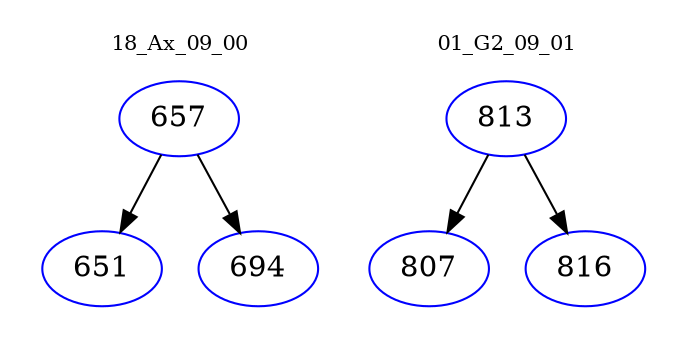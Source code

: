 digraph{
subgraph cluster_0 {
color = white
label = "18_Ax_09_00";
fontsize=10;
T0_657 [label="657", color="blue"]
T0_657 -> T0_651 [color="black"]
T0_651 [label="651", color="blue"]
T0_657 -> T0_694 [color="black"]
T0_694 [label="694", color="blue"]
}
subgraph cluster_1 {
color = white
label = "01_G2_09_01";
fontsize=10;
T1_813 [label="813", color="blue"]
T1_813 -> T1_807 [color="black"]
T1_807 [label="807", color="blue"]
T1_813 -> T1_816 [color="black"]
T1_816 [label="816", color="blue"]
}
}
